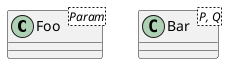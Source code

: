 {
  "sha1": "1uzey8emz9fry6xgr239766xlmm42wd",
  "insertion": {
    "when": "2024-05-30T20:48:19.798Z",
    "url": "https://github.com/plantuml/plantuml/issues/233",
    "user": "plantuml@gmail.com"
  }
}
@startuml
class Foo<Param>
class Bar<P, Q>
@enduml
